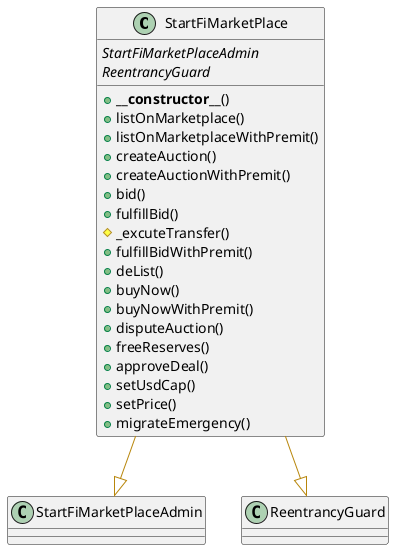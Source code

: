 @startuml
' -- generated by: https://marketplace.visualstudio.com/items?itemName=tintinweb.solidity-visual-auditor
'
' -- for auto-render install: https://marketplace.visualstudio.com/items?itemName=jebbs.plantuml
' -- options --



' -- classes --


class StartFiMarketPlace {
    ' -- inheritance --
	{abstract}StartFiMarketPlaceAdmin
	{abstract}ReentrancyGuard

    ' -- usingFor --

    ' -- vars --

    ' -- methods --
	+**__constructor__**()
	+listOnMarketplace()
	+listOnMarketplaceWithPremit()
	+createAuction()
	+createAuctionWithPremit()
	+bid()
	+fulfillBid()
	#_excuteTransfer()
	+fulfillBidWithPremit()
	+deList()
	+buyNow()
	+buyNowWithPremit()
	+disputeAuction()
	+freeReserves()
	+approveDeal()
	+setUsdCap()
	+setPrice()
	+migrateEmergency()

}
' -- inheritance / usingFor --
StartFiMarketPlace --[#DarkGoldenRod]|> StartFiMarketPlaceAdmin
StartFiMarketPlace --[#DarkGoldenRod]|> ReentrancyGuard

@enduml